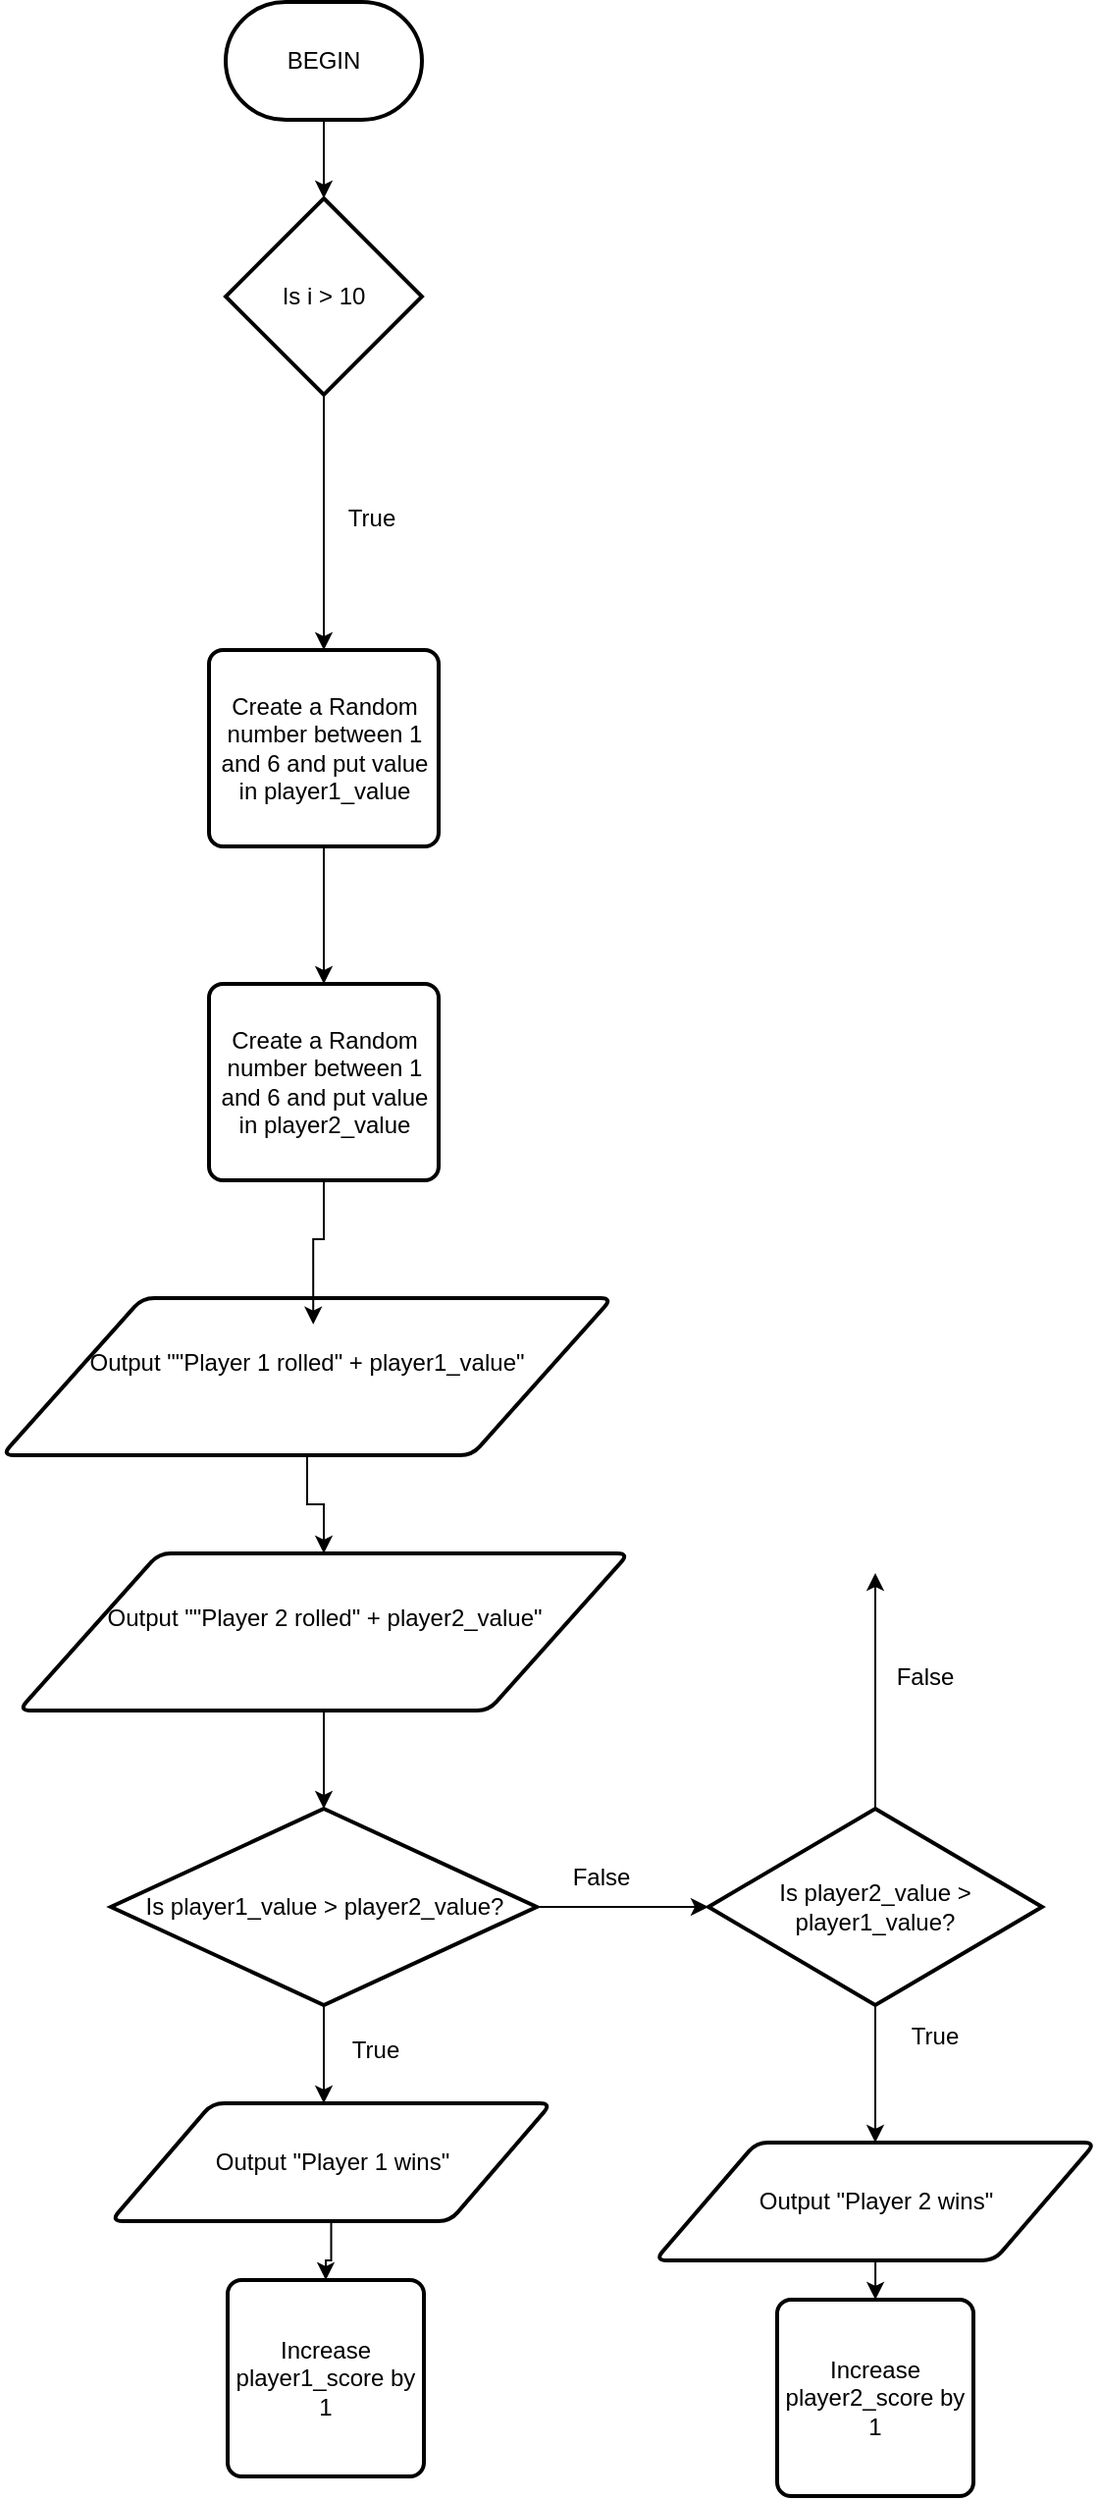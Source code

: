 <mxfile version="26.0.10">
  <diagram name="Page-1" id="tGh5VpC0TgsUZTne9GT4">
    <mxGraphModel dx="1674" dy="738" grid="1" gridSize="10" guides="1" tooltips="1" connect="1" arrows="1" fold="1" page="1" pageScale="1" pageWidth="827" pageHeight="1169" math="0" shadow="0">
      <root>
        <mxCell id="0" />
        <mxCell id="1" parent="0" />
        <mxCell id="5wXg5iF7JHhOf3Hfwet5-2" style="edgeStyle=orthogonalEdgeStyle;rounded=0;orthogonalLoop=1;jettySize=auto;html=1;" edge="1" parent="1" source="5wXg5iF7JHhOf3Hfwet5-1" target="5wXg5iF7JHhOf3Hfwet5-3">
          <mxGeometry relative="1" as="geometry">
            <mxPoint x="414" y="200" as="targetPoint" />
          </mxGeometry>
        </mxCell>
        <mxCell id="5wXg5iF7JHhOf3Hfwet5-1" value="BEGIN" style="strokeWidth=2;html=1;shape=mxgraph.flowchart.terminator;whiteSpace=wrap;" vertex="1" parent="1">
          <mxGeometry x="364" y="50" width="100" height="60" as="geometry" />
        </mxCell>
        <mxCell id="5wXg5iF7JHhOf3Hfwet5-4" style="edgeStyle=orthogonalEdgeStyle;rounded=0;orthogonalLoop=1;jettySize=auto;html=1;" edge="1" parent="1" source="5wXg5iF7JHhOf3Hfwet5-3">
          <mxGeometry relative="1" as="geometry">
            <mxPoint x="414" y="380" as="targetPoint" />
          </mxGeometry>
        </mxCell>
        <mxCell id="5wXg5iF7JHhOf3Hfwet5-3" value="Is i &amp;gt; 10" style="strokeWidth=2;html=1;shape=mxgraph.flowchart.decision;whiteSpace=wrap;" vertex="1" parent="1">
          <mxGeometry x="364" y="150" width="100" height="100" as="geometry" />
        </mxCell>
        <mxCell id="5wXg5iF7JHhOf3Hfwet5-5" value="True" style="text;html=1;align=center;verticalAlign=middle;resizable=0;points=[];autosize=1;strokeColor=none;fillColor=none;" vertex="1" parent="1">
          <mxGeometry x="413" y="298" width="50" height="30" as="geometry" />
        </mxCell>
        <mxCell id="5wXg5iF7JHhOf3Hfwet5-7" style="edgeStyle=orthogonalEdgeStyle;rounded=0;orthogonalLoop=1;jettySize=auto;html=1;" edge="1" parent="1" source="5wXg5iF7JHhOf3Hfwet5-6">
          <mxGeometry relative="1" as="geometry">
            <mxPoint x="414" y="550" as="targetPoint" />
          </mxGeometry>
        </mxCell>
        <mxCell id="5wXg5iF7JHhOf3Hfwet5-6" value="Create a Random number between 1 and 6 and put value in player1_value" style="rounded=1;whiteSpace=wrap;html=1;absoluteArcSize=1;arcSize=14;strokeWidth=2;" vertex="1" parent="1">
          <mxGeometry x="355.5" y="380" width="117" height="100" as="geometry" />
        </mxCell>
        <mxCell id="5wXg5iF7JHhOf3Hfwet5-8" value="Create a Random number between 1 and 6 and put value in player2_value" style="rounded=1;whiteSpace=wrap;html=1;absoluteArcSize=1;arcSize=14;strokeWidth=2;" vertex="1" parent="1">
          <mxGeometry x="355.5" y="550" width="117" height="100" as="geometry" />
        </mxCell>
        <mxCell id="5wXg5iF7JHhOf3Hfwet5-12" style="edgeStyle=orthogonalEdgeStyle;rounded=0;orthogonalLoop=1;jettySize=auto;html=1;" edge="1" parent="1" source="5wXg5iF7JHhOf3Hfwet5-9" target="5wXg5iF7JHhOf3Hfwet5-11">
          <mxGeometry relative="1" as="geometry" />
        </mxCell>
        <mxCell id="5wXg5iF7JHhOf3Hfwet5-9" value="Output &quot;&quot;Player 1 rolled&quot; + player1_value&quot;&lt;div&gt;&lt;br&gt;&lt;/div&gt;" style="shape=parallelogram;html=1;strokeWidth=2;perimeter=parallelogramPerimeter;whiteSpace=wrap;rounded=1;arcSize=12;size=0.23;" vertex="1" parent="1">
          <mxGeometry x="250" y="710" width="311" height="80" as="geometry" />
        </mxCell>
        <mxCell id="5wXg5iF7JHhOf3Hfwet5-10" style="edgeStyle=orthogonalEdgeStyle;rounded=0;orthogonalLoop=1;jettySize=auto;html=1;entryX=0.51;entryY=0.167;entryDx=0;entryDy=0;entryPerimeter=0;" edge="1" parent="1" source="5wXg5iF7JHhOf3Hfwet5-8" target="5wXg5iF7JHhOf3Hfwet5-9">
          <mxGeometry relative="1" as="geometry" />
        </mxCell>
        <mxCell id="5wXg5iF7JHhOf3Hfwet5-13" style="edgeStyle=orthogonalEdgeStyle;rounded=0;orthogonalLoop=1;jettySize=auto;html=1;" edge="1" parent="1" source="5wXg5iF7JHhOf3Hfwet5-11" target="5wXg5iF7JHhOf3Hfwet5-14">
          <mxGeometry relative="1" as="geometry">
            <mxPoint x="414.0" y="1030" as="targetPoint" />
          </mxGeometry>
        </mxCell>
        <mxCell id="5wXg5iF7JHhOf3Hfwet5-11" value="Output &quot;&quot;Player 2 rolled&quot; + player2_value&quot;&lt;div&gt;&lt;br&gt;&lt;/div&gt;" style="shape=parallelogram;html=1;strokeWidth=2;perimeter=parallelogramPerimeter;whiteSpace=wrap;rounded=1;arcSize=12;size=0.23;" vertex="1" parent="1">
          <mxGeometry x="258.5" y="840" width="311" height="80" as="geometry" />
        </mxCell>
        <mxCell id="5wXg5iF7JHhOf3Hfwet5-15" style="edgeStyle=orthogonalEdgeStyle;rounded=0;orthogonalLoop=1;jettySize=auto;html=1;" edge="1" parent="1" source="5wXg5iF7JHhOf3Hfwet5-14">
          <mxGeometry relative="1" as="geometry">
            <mxPoint x="414" y="1120" as="targetPoint" />
          </mxGeometry>
        </mxCell>
        <mxCell id="5wXg5iF7JHhOf3Hfwet5-190" style="edgeStyle=orthogonalEdgeStyle;rounded=0;orthogonalLoop=1;jettySize=auto;html=1;" edge="1" parent="1" source="5wXg5iF7JHhOf3Hfwet5-14">
          <mxGeometry relative="1" as="geometry">
            <mxPoint x="610" y="1020" as="targetPoint" />
          </mxGeometry>
        </mxCell>
        <mxCell id="5wXg5iF7JHhOf3Hfwet5-14" value="Is player1_value &amp;gt; player2_value?" style="strokeWidth=2;html=1;shape=mxgraph.flowchart.decision;whiteSpace=wrap;" vertex="1" parent="1">
          <mxGeometry x="305.5" y="970" width="217" height="100" as="geometry" />
        </mxCell>
        <mxCell id="5wXg5iF7JHhOf3Hfwet5-186" value="True" style="text;html=1;align=center;verticalAlign=middle;resizable=0;points=[];autosize=1;strokeColor=none;fillColor=none;" vertex="1" parent="1">
          <mxGeometry x="415" y="1078" width="50" height="30" as="geometry" />
        </mxCell>
        <mxCell id="5wXg5iF7JHhOf3Hfwet5-189" style="edgeStyle=orthogonalEdgeStyle;rounded=0;orthogonalLoop=1;jettySize=auto;html=1;" edge="1" parent="1" source="5wXg5iF7JHhOf3Hfwet5-187" target="5wXg5iF7JHhOf3Hfwet5-188">
          <mxGeometry relative="1" as="geometry" />
        </mxCell>
        <mxCell id="5wXg5iF7JHhOf3Hfwet5-187" value="Output &quot;Player 1 wins&quot;" style="shape=parallelogram;html=1;strokeWidth=2;perimeter=parallelogramPerimeter;whiteSpace=wrap;rounded=1;arcSize=12;size=0.23;" vertex="1" parent="1">
          <mxGeometry x="305.5" y="1120" width="224.5" height="60" as="geometry" />
        </mxCell>
        <mxCell id="5wXg5iF7JHhOf3Hfwet5-188" value="Increase player1_score by 1" style="rounded=1;whiteSpace=wrap;html=1;absoluteArcSize=1;arcSize=14;strokeWidth=2;" vertex="1" parent="1">
          <mxGeometry x="365" y="1210" width="100" height="100" as="geometry" />
        </mxCell>
        <mxCell id="5wXg5iF7JHhOf3Hfwet5-191" value="False" style="text;html=1;align=center;verticalAlign=middle;resizable=0;points=[];autosize=1;strokeColor=none;fillColor=none;" vertex="1" parent="1">
          <mxGeometry x="530" y="990" width="50" height="30" as="geometry" />
        </mxCell>
        <mxCell id="5wXg5iF7JHhOf3Hfwet5-193" style="edgeStyle=orthogonalEdgeStyle;rounded=0;orthogonalLoop=1;jettySize=auto;html=1;" edge="1" parent="1" source="5wXg5iF7JHhOf3Hfwet5-192">
          <mxGeometry relative="1" as="geometry">
            <mxPoint x="695" y="1140" as="targetPoint" />
          </mxGeometry>
        </mxCell>
        <mxCell id="5wXg5iF7JHhOf3Hfwet5-198" style="edgeStyle=orthogonalEdgeStyle;rounded=0;orthogonalLoop=1;jettySize=auto;html=1;" edge="1" parent="1" source="5wXg5iF7JHhOf3Hfwet5-192">
          <mxGeometry relative="1" as="geometry">
            <mxPoint x="695" y="850" as="targetPoint" />
          </mxGeometry>
        </mxCell>
        <mxCell id="5wXg5iF7JHhOf3Hfwet5-192" value="Is player2_value &amp;gt; player1_value?" style="strokeWidth=2;html=1;shape=mxgraph.flowchart.decision;whiteSpace=wrap;" vertex="1" parent="1">
          <mxGeometry x="610" y="970" width="170" height="100" as="geometry" />
        </mxCell>
        <mxCell id="5wXg5iF7JHhOf3Hfwet5-194" value="True&lt;div&gt;&lt;br&gt;&lt;/div&gt;" style="text;html=1;align=center;verticalAlign=middle;resizable=0;points=[];autosize=1;strokeColor=none;fillColor=none;" vertex="1" parent="1">
          <mxGeometry x="700" y="1073" width="50" height="40" as="geometry" />
        </mxCell>
        <mxCell id="5wXg5iF7JHhOf3Hfwet5-197" style="edgeStyle=orthogonalEdgeStyle;rounded=0;orthogonalLoop=1;jettySize=auto;html=1;" edge="1" parent="1" source="5wXg5iF7JHhOf3Hfwet5-195" target="5wXg5iF7JHhOf3Hfwet5-196">
          <mxGeometry relative="1" as="geometry" />
        </mxCell>
        <mxCell id="5wXg5iF7JHhOf3Hfwet5-195" value="Output &quot;Player 2 wins&quot;" style="shape=parallelogram;html=1;strokeWidth=2;perimeter=parallelogramPerimeter;whiteSpace=wrap;rounded=1;arcSize=12;size=0.23;" vertex="1" parent="1">
          <mxGeometry x="582.75" y="1140" width="224.5" height="60" as="geometry" />
        </mxCell>
        <mxCell id="5wXg5iF7JHhOf3Hfwet5-196" value="Increase player2_score by 1" style="rounded=1;whiteSpace=wrap;html=1;absoluteArcSize=1;arcSize=14;strokeWidth=2;" vertex="1" parent="1">
          <mxGeometry x="645" y="1220" width="100" height="100" as="geometry" />
        </mxCell>
        <mxCell id="5wXg5iF7JHhOf3Hfwet5-199" value="False" style="text;html=1;align=center;verticalAlign=middle;resizable=0;points=[];autosize=1;strokeColor=none;fillColor=none;" vertex="1" parent="1">
          <mxGeometry x="695" y="888" width="50" height="30" as="geometry" />
        </mxCell>
      </root>
    </mxGraphModel>
  </diagram>
</mxfile>
